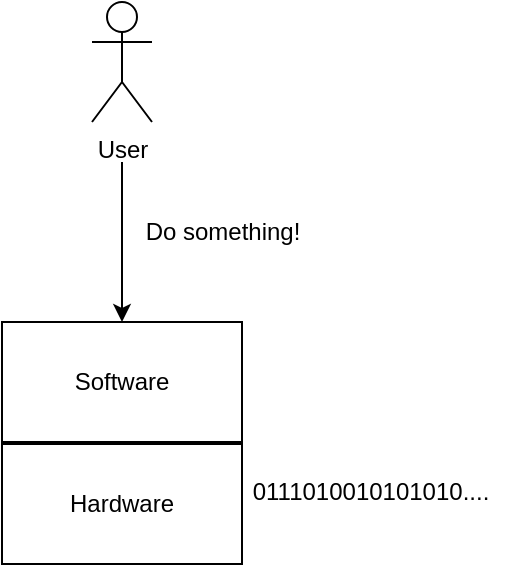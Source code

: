 <mxfile>
    <diagram id="Sfvuc9Lf6wjOlJgZZvaG" name="Page-1">
        <mxGraphModel dx="667" dy="498" grid="1" gridSize="10" guides="1" tooltips="1" connect="1" arrows="1" fold="1" page="1" pageScale="1" pageWidth="827" pageHeight="1169" math="0" shadow="0">
            <root>
                <mxCell id="0"/>
                <mxCell id="1" parent="0"/>
                <mxCell id="2" value="Software" style="rounded=0;whiteSpace=wrap;html=1;" vertex="1" parent="1">
                    <mxGeometry x="280" y="230" width="120" height="60" as="geometry"/>
                </mxCell>
                <mxCell id="6" style="edgeStyle=none;html=1;entryX=0.5;entryY=0;entryDx=0;entryDy=0;" edge="1" parent="1" target="2">
                    <mxGeometry relative="1" as="geometry">
                        <mxPoint x="340" y="150" as="sourcePoint"/>
                    </mxGeometry>
                </mxCell>
                <mxCell id="3" value="User" style="shape=umlActor;verticalLabelPosition=bottom;verticalAlign=top;html=1;outlineConnect=0;" vertex="1" parent="1">
                    <mxGeometry x="325" y="70" width="30" height="60" as="geometry"/>
                </mxCell>
                <mxCell id="5" value="Hardware" style="rounded=0;whiteSpace=wrap;html=1;" vertex="1" parent="1">
                    <mxGeometry x="280" y="291" width="120" height="60" as="geometry"/>
                </mxCell>
                <mxCell id="7" value="Do something!" style="text;html=1;align=center;verticalAlign=middle;resizable=0;points=[];autosize=1;strokeColor=none;fillColor=none;" vertex="1" parent="1">
                    <mxGeometry x="340" y="170" width="100" height="30" as="geometry"/>
                </mxCell>
                <mxCell id="8" value="0111010010101010...." style="text;html=1;align=center;verticalAlign=middle;resizable=0;points=[];autosize=1;strokeColor=none;fillColor=none;" vertex="1" parent="1">
                    <mxGeometry x="394" y="300" width="140" height="30" as="geometry"/>
                </mxCell>
            </root>
        </mxGraphModel>
    </diagram>
</mxfile>